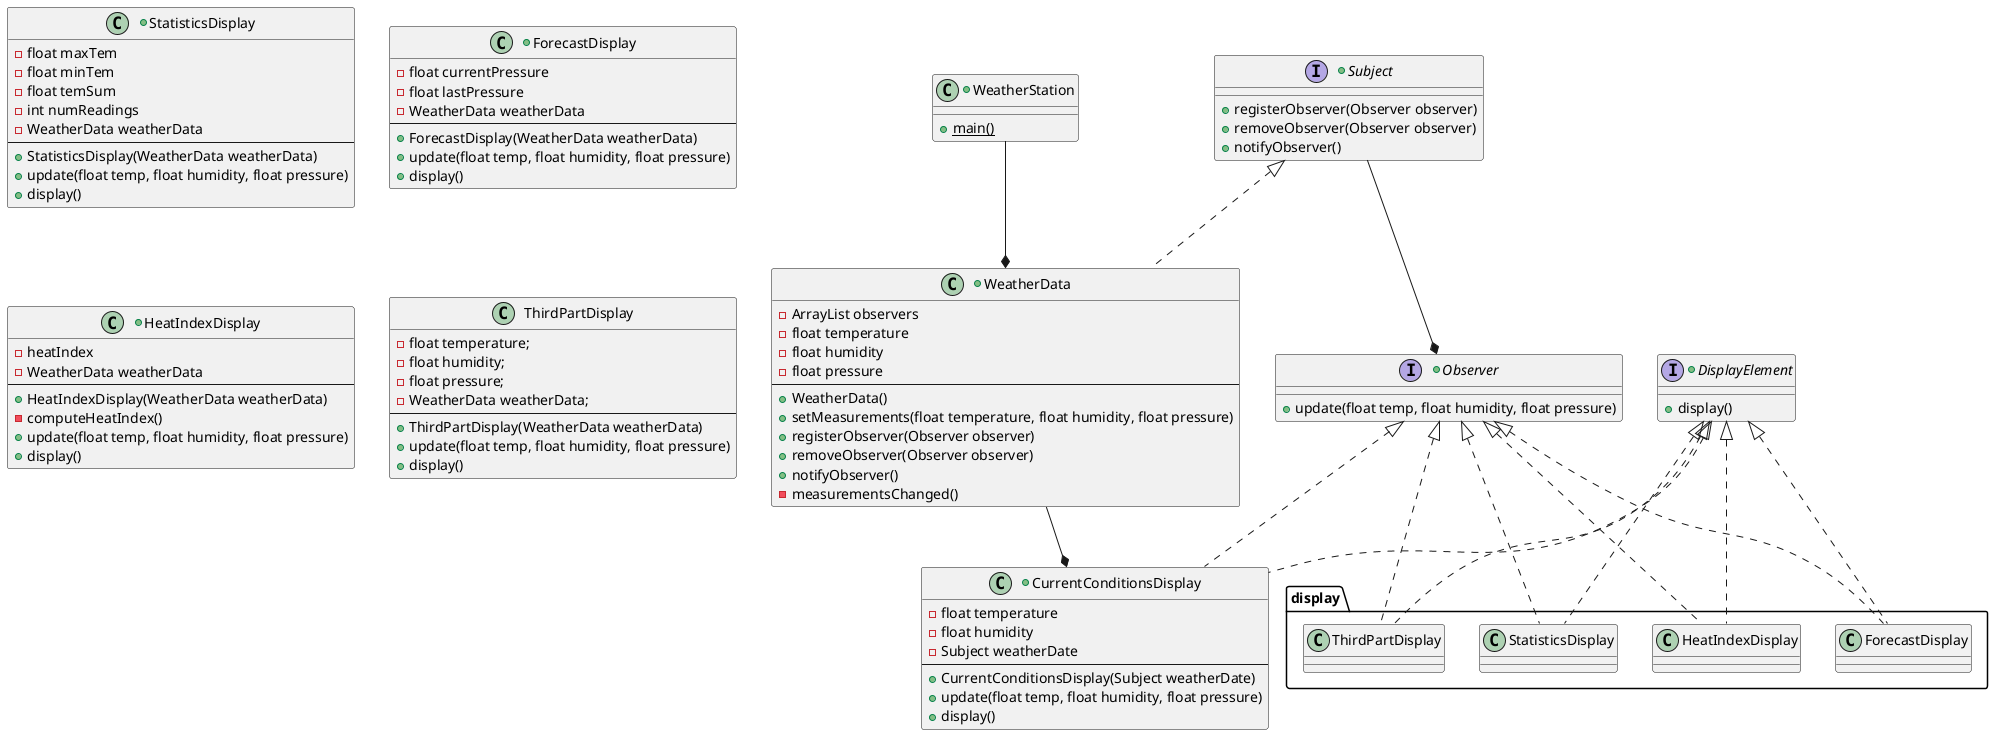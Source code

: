 @startuml

Subject --* Observer
Subject <|.. WeatherData
WeatherData --* CurrentConditionsDisplay
WeatherStation --* WeatherData
package display {
Observer <|.. CurrentConditionsDisplay
Observer <|.. StatisticsDisplay
Observer <|.. ThirdPartDisplay
Observer <|.. ForecastDisplay
Observer <|.. HeatIndexDisplay
}
DisplayElement <|.. CurrentConditionsDisplay
DisplayElement <|.. StatisticsDisplay
DisplayElement <|.. ThirdPartDisplay
DisplayElement <|.. ForecastDisplay
DisplayElement <|.. HeatIndexDisplay



+interface Subject{
    + registerObserver(Observer observer)
    + removeObserver(Observer observer)
    + notifyObserver()
}

+interface Observer{
    + update(float temp, float humidity, float pressure)
}

+interface DisplayElement{
    + display()
}

+class WeatherStation{
    + {static} main()
}

+class WeatherData{
    - ArrayList observers
    - float temperature
    - float humidity
    - float pressure
    --
    + WeatherData()
    + setMeasurements(float temperature, float humidity, float pressure)
    + registerObserver(Observer observer)
    + removeObserver(Observer observer)
    + notifyObserver()
    - measurementsChanged()
}

+class CurrentConditionsDisplay{
    - float temperature
    - float humidity
    - Subject weatherDate
    --
    + CurrentConditionsDisplay(Subject weatherDate)
    + update(float temp, float humidity, float pressure)
    + display()
}

+class StatisticsDisplay{
    - float maxTem
    - float minTem
    - float temSum
    - int numReadings
    - WeatherData weatherData
    --
    + StatisticsDisplay(WeatherData weatherData)
    + update(float temp, float humidity, float pressure)
    + display()
}

+class ForecastDisplay{
    - float currentPressure
    - float lastPressure
    - WeatherData weatherData
    --
    + ForecastDisplay(WeatherData weatherData)
    + update(float temp, float humidity, float pressure)
    + display()
}

+class HeatIndexDisplay{
    - heatIndex
    - WeatherData weatherData
    --
    + HeatIndexDisplay(WeatherData weatherData)
    - computeHeatIndex()
    + update(float temp, float humidity, float pressure)
    + display()
}

class ThirdPartDisplay{
    - float temperature;
    - float humidity;
    - float pressure;
    - WeatherData weatherData;
    --
    + ThirdPartDisplay(WeatherData weatherData)
    + update(float temp, float humidity, float pressure)
    + display()
}
@enduml